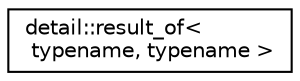 digraph "Graphical Class Hierarchy"
{
  edge [fontname="Helvetica",fontsize="10",labelfontname="Helvetica",labelfontsize="10"];
  node [fontname="Helvetica",fontsize="10",shape=record];
  rankdir="LR";
  Node1 [label="detail::result_of\<\l typename, typename \>",height=0.2,width=0.4,color="black", fillcolor="white", style="filled",URL="$structdetail_1_1result__of.html"];
}
